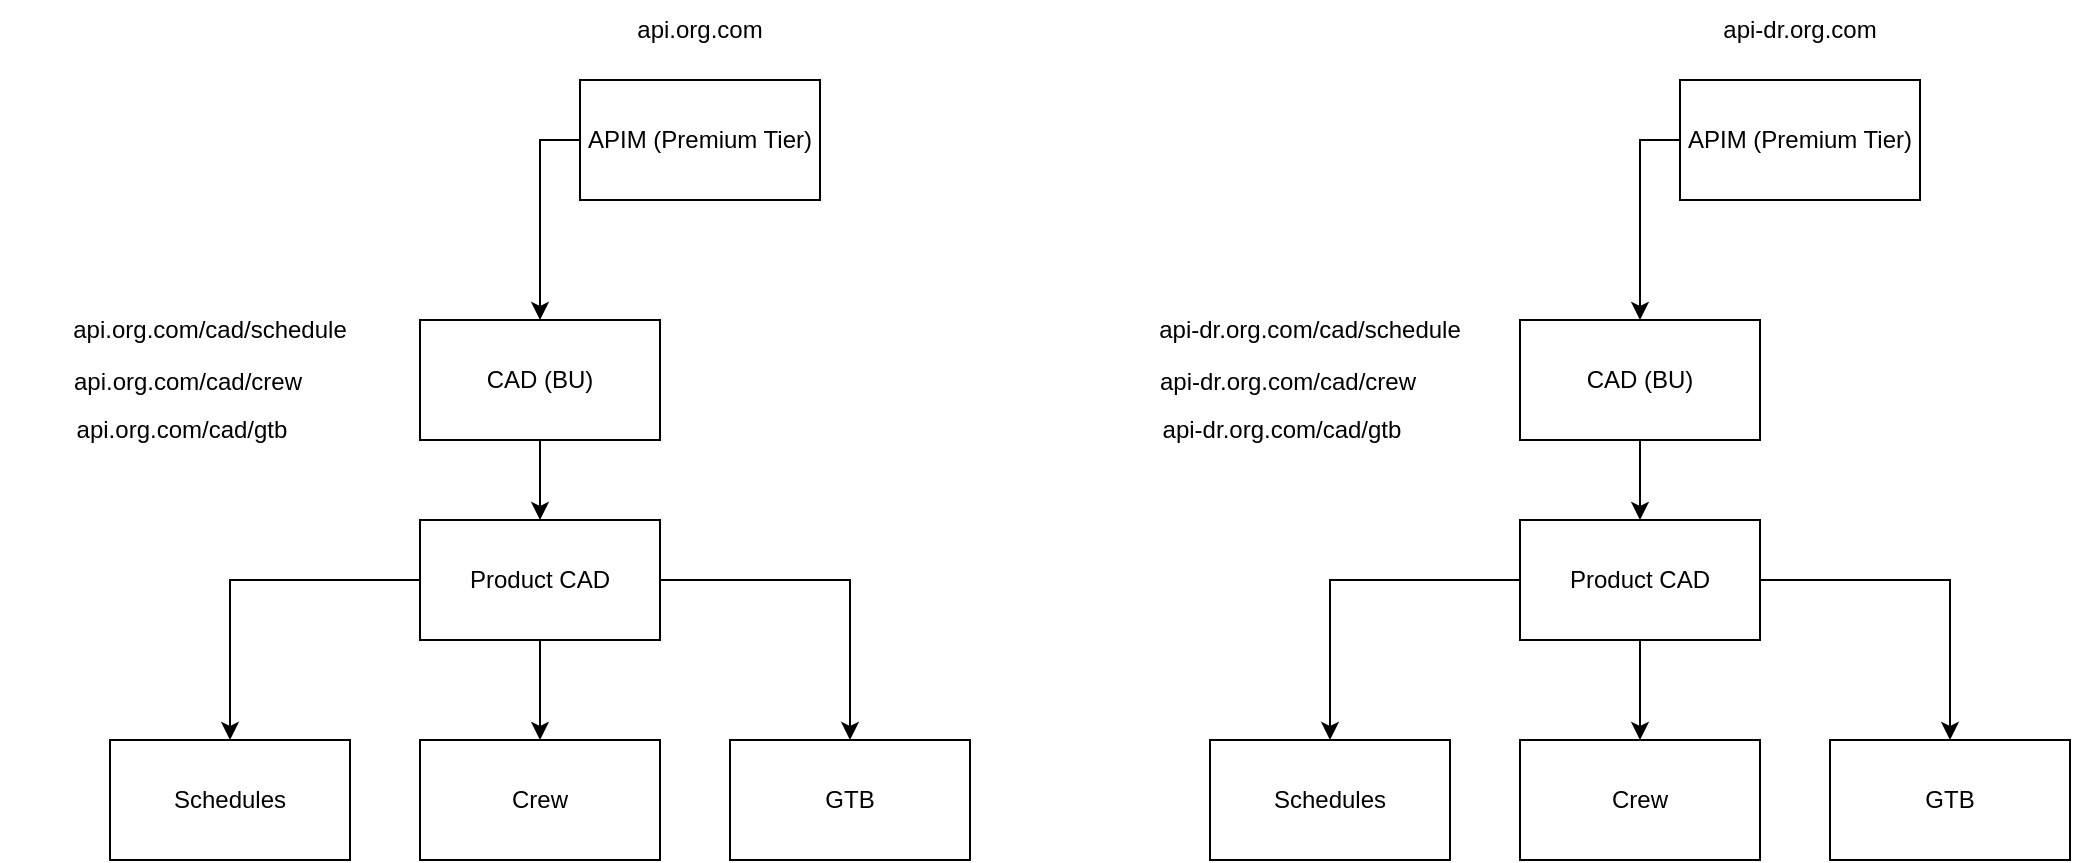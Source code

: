 <mxfile version="28.2.5">
  <diagram name="Page-1" id="3matBruSAcgj6_KvUqIw">
    <mxGraphModel dx="2297" dy="1154" grid="1" gridSize="10" guides="1" tooltips="1" connect="1" arrows="1" fold="1" page="1" pageScale="1" pageWidth="1100" pageHeight="850" math="0" shadow="0">
      <root>
        <mxCell id="0" />
        <mxCell id="1" parent="0" />
        <mxCell id="Lt6OHq9H0NEp2cN9ZZlA-55" style="edgeStyle=orthogonalEdgeStyle;rounded=0;orthogonalLoop=1;jettySize=auto;html=1;exitX=0.75;exitY=1;exitDx=0;exitDy=0;entryX=0.5;entryY=0;entryDx=0;entryDy=0;" parent="1" target="Lt6OHq9H0NEp2cN9ZZlA-32" edge="1">
          <mxGeometry relative="1" as="geometry">
            <Array as="points">
              <mxPoint x="170" y="510" />
              <mxPoint x="170" y="640" />
              <mxPoint x="470" y="640" />
            </Array>
            <mxPoint x="200" y="510" as="sourcePoint" />
          </mxGeometry>
        </mxCell>
        <mxCell id="Lt6OHq9H0NEp2cN9ZZlA-50" style="edgeStyle=orthogonalEdgeStyle;rounded=0;orthogonalLoop=1;jettySize=auto;html=1;exitX=0.5;exitY=1;exitDx=0;exitDy=0;entryX=0.5;entryY=0;entryDx=0;entryDy=0;" parent="1" target="Lt6OHq9H0NEp2cN9ZZlA-35" edge="1">
          <mxGeometry relative="1" as="geometry">
            <mxPoint x="320" y="510" as="sourcePoint" />
          </mxGeometry>
        </mxCell>
        <mxCell id="Lt6OHq9H0NEp2cN9ZZlA-51" style="edgeStyle=orthogonalEdgeStyle;rounded=0;orthogonalLoop=1;jettySize=auto;html=1;exitX=0.5;exitY=1;exitDx=0;exitDy=0;entryX=0.5;entryY=0;entryDx=0;entryDy=0;" parent="1" target="Lt6OHq9H0NEp2cN9ZZlA-34" edge="1">
          <mxGeometry relative="1" as="geometry">
            <mxPoint x="320" y="510" as="sourcePoint" />
          </mxGeometry>
        </mxCell>
        <mxCell id="Lt6OHq9H0NEp2cN9ZZlA-56" style="edgeStyle=orthogonalEdgeStyle;rounded=0;orthogonalLoop=1;jettySize=auto;html=1;exitX=0;exitY=0.5;exitDx=0;exitDy=0;entryX=0.5;entryY=0;entryDx=0;entryDy=0;" parent="1" source="Lt6OHq9H0NEp2cN9ZZlA-12" target="Lt6OHq9H0NEp2cN9ZZlA-13" edge="1">
          <mxGeometry relative="1" as="geometry" />
        </mxCell>
        <mxCell id="Lt6OHq9H0NEp2cN9ZZlA-12" value="APIM (Premium Tier)" style="rounded=0;whiteSpace=wrap;html=1;" parent="1" vertex="1">
          <mxGeometry x="323" y="160" width="120" height="60" as="geometry" />
        </mxCell>
        <mxCell id="Lt6OHq9H0NEp2cN9ZZlA-57" style="edgeStyle=orthogonalEdgeStyle;rounded=0;orthogonalLoop=1;jettySize=auto;html=1;exitX=0.5;exitY=1;exitDx=0;exitDy=0;entryX=0.5;entryY=0;entryDx=0;entryDy=0;" parent="1" source="Lt6OHq9H0NEp2cN9ZZlA-13" target="Lt6OHq9H0NEp2cN9ZZlA-14" edge="1">
          <mxGeometry relative="1" as="geometry" />
        </mxCell>
        <mxCell id="Lt6OHq9H0NEp2cN9ZZlA-13" value="CAD (BU)" style="rounded=0;whiteSpace=wrap;html=1;" parent="1" vertex="1">
          <mxGeometry x="243" y="280" width="120" height="60" as="geometry" />
        </mxCell>
        <mxCell id="Lt6OHq9H0NEp2cN9ZZlA-58" style="edgeStyle=orthogonalEdgeStyle;rounded=0;orthogonalLoop=1;jettySize=auto;html=1;exitX=0;exitY=0.5;exitDx=0;exitDy=0;entryX=0.5;entryY=0;entryDx=0;entryDy=0;" parent="1" source="Lt6OHq9H0NEp2cN9ZZlA-14" target="Lt6OHq9H0NEp2cN9ZZlA-27" edge="1">
          <mxGeometry relative="1" as="geometry" />
        </mxCell>
        <mxCell id="Lt6OHq9H0NEp2cN9ZZlA-59" style="edgeStyle=orthogonalEdgeStyle;rounded=0;orthogonalLoop=1;jettySize=auto;html=1;exitX=0.5;exitY=1;exitDx=0;exitDy=0;entryX=0.5;entryY=0;entryDx=0;entryDy=0;" parent="1" source="Lt6OHq9H0NEp2cN9ZZlA-14" target="Lt6OHq9H0NEp2cN9ZZlA-28" edge="1">
          <mxGeometry relative="1" as="geometry" />
        </mxCell>
        <mxCell id="Lt6OHq9H0NEp2cN9ZZlA-60" style="edgeStyle=orthogonalEdgeStyle;rounded=0;orthogonalLoop=1;jettySize=auto;html=1;exitX=1;exitY=0.5;exitDx=0;exitDy=0;entryX=0.5;entryY=0;entryDx=0;entryDy=0;" parent="1" source="Lt6OHq9H0NEp2cN9ZZlA-14" target="Lt6OHq9H0NEp2cN9ZZlA-29" edge="1">
          <mxGeometry relative="1" as="geometry" />
        </mxCell>
        <mxCell id="Lt6OHq9H0NEp2cN9ZZlA-14" value="Product CAD" style="rounded=0;whiteSpace=wrap;html=1;" parent="1" vertex="1">
          <mxGeometry x="243" y="380" width="120" height="60" as="geometry" />
        </mxCell>
        <mxCell id="Lt6OHq9H0NEp2cN9ZZlA-27" value="Schedules" style="rounded=0;whiteSpace=wrap;html=1;" parent="1" vertex="1">
          <mxGeometry x="88" y="490" width="120" height="60" as="geometry" />
        </mxCell>
        <mxCell id="Lt6OHq9H0NEp2cN9ZZlA-28" value="Crew" style="rounded=0;whiteSpace=wrap;html=1;" parent="1" vertex="1">
          <mxGeometry x="243" y="490" width="120" height="60" as="geometry" />
        </mxCell>
        <mxCell id="Lt6OHq9H0NEp2cN9ZZlA-29" value="GTB" style="rounded=0;whiteSpace=wrap;html=1;" parent="1" vertex="1">
          <mxGeometry x="398" y="490" width="120" height="60" as="geometry" />
        </mxCell>
        <mxCell id="Lt6OHq9H0NEp2cN9ZZlA-67" value="api.org.com/cad/schedule" style="text;html=1;align=center;verticalAlign=middle;whiteSpace=wrap;rounded=0;" parent="1" vertex="1">
          <mxGeometry x="33" y="270" width="210" height="30" as="geometry" />
        </mxCell>
        <mxCell id="Lt6OHq9H0NEp2cN9ZZlA-68" value="api.org.com/cad/crew" style="text;html=1;align=center;verticalAlign=middle;whiteSpace=wrap;rounded=0;" parent="1" vertex="1">
          <mxGeometry x="37" y="296" width="180" height="30" as="geometry" />
        </mxCell>
        <mxCell id="Lt6OHq9H0NEp2cN9ZZlA-69" value="api.org.com/cad/gtb" style="text;html=1;align=center;verticalAlign=middle;whiteSpace=wrap;rounded=0;" parent="1" vertex="1">
          <mxGeometry x="34" y="320" width="180" height="30" as="geometry" />
        </mxCell>
        <mxCell id="Lt6OHq9H0NEp2cN9ZZlA-73" value="api.org.com" style="text;html=1;align=center;verticalAlign=middle;whiteSpace=wrap;rounded=0;" parent="1" vertex="1">
          <mxGeometry x="323" y="120" width="120" height="30" as="geometry" />
        </mxCell>
        <mxCell id="Lt6OHq9H0NEp2cN9ZZlA-74" style="edgeStyle=orthogonalEdgeStyle;rounded=0;orthogonalLoop=1;jettySize=auto;html=1;exitX=0;exitY=0.5;exitDx=0;exitDy=0;entryX=0.5;entryY=0;entryDx=0;entryDy=0;" parent="1" source="Lt6OHq9H0NEp2cN9ZZlA-75" target="Lt6OHq9H0NEp2cN9ZZlA-77" edge="1">
          <mxGeometry relative="1" as="geometry" />
        </mxCell>
        <mxCell id="Lt6OHq9H0NEp2cN9ZZlA-75" value="APIM (Premium Tier)" style="rounded=0;whiteSpace=wrap;html=1;" parent="1" vertex="1">
          <mxGeometry x="873" y="160" width="120" height="60" as="geometry" />
        </mxCell>
        <mxCell id="Lt6OHq9H0NEp2cN9ZZlA-76" style="edgeStyle=orthogonalEdgeStyle;rounded=0;orthogonalLoop=1;jettySize=auto;html=1;exitX=0.5;exitY=1;exitDx=0;exitDy=0;entryX=0.5;entryY=0;entryDx=0;entryDy=0;" parent="1" source="Lt6OHq9H0NEp2cN9ZZlA-77" target="Lt6OHq9H0NEp2cN9ZZlA-81" edge="1">
          <mxGeometry relative="1" as="geometry" />
        </mxCell>
        <mxCell id="Lt6OHq9H0NEp2cN9ZZlA-77" value="CAD (BU)" style="rounded=0;whiteSpace=wrap;html=1;" parent="1" vertex="1">
          <mxGeometry x="793" y="280" width="120" height="60" as="geometry" />
        </mxCell>
        <mxCell id="Lt6OHq9H0NEp2cN9ZZlA-78" style="edgeStyle=orthogonalEdgeStyle;rounded=0;orthogonalLoop=1;jettySize=auto;html=1;exitX=0;exitY=0.5;exitDx=0;exitDy=0;entryX=0.5;entryY=0;entryDx=0;entryDy=0;" parent="1" source="Lt6OHq9H0NEp2cN9ZZlA-81" target="Lt6OHq9H0NEp2cN9ZZlA-82" edge="1">
          <mxGeometry relative="1" as="geometry" />
        </mxCell>
        <mxCell id="Lt6OHq9H0NEp2cN9ZZlA-79" style="edgeStyle=orthogonalEdgeStyle;rounded=0;orthogonalLoop=1;jettySize=auto;html=1;exitX=0.5;exitY=1;exitDx=0;exitDy=0;entryX=0.5;entryY=0;entryDx=0;entryDy=0;" parent="1" source="Lt6OHq9H0NEp2cN9ZZlA-81" target="Lt6OHq9H0NEp2cN9ZZlA-83" edge="1">
          <mxGeometry relative="1" as="geometry" />
        </mxCell>
        <mxCell id="Lt6OHq9H0NEp2cN9ZZlA-80" style="edgeStyle=orthogonalEdgeStyle;rounded=0;orthogonalLoop=1;jettySize=auto;html=1;exitX=1;exitY=0.5;exitDx=0;exitDy=0;entryX=0.5;entryY=0;entryDx=0;entryDy=0;" parent="1" source="Lt6OHq9H0NEp2cN9ZZlA-81" target="Lt6OHq9H0NEp2cN9ZZlA-84" edge="1">
          <mxGeometry relative="1" as="geometry" />
        </mxCell>
        <mxCell id="Lt6OHq9H0NEp2cN9ZZlA-81" value="Product CAD" style="rounded=0;whiteSpace=wrap;html=1;" parent="1" vertex="1">
          <mxGeometry x="793" y="380" width="120" height="60" as="geometry" />
        </mxCell>
        <mxCell id="Lt6OHq9H0NEp2cN9ZZlA-82" value="Schedules" style="rounded=0;whiteSpace=wrap;html=1;" parent="1" vertex="1">
          <mxGeometry x="638" y="490" width="120" height="60" as="geometry" />
        </mxCell>
        <mxCell id="Lt6OHq9H0NEp2cN9ZZlA-83" value="Crew" style="rounded=0;whiteSpace=wrap;html=1;" parent="1" vertex="1">
          <mxGeometry x="793" y="490" width="120" height="60" as="geometry" />
        </mxCell>
        <mxCell id="Lt6OHq9H0NEp2cN9ZZlA-84" value="GTB" style="rounded=0;whiteSpace=wrap;html=1;" parent="1" vertex="1">
          <mxGeometry x="948" y="490" width="120" height="60" as="geometry" />
        </mxCell>
        <mxCell id="Lt6OHq9H0NEp2cN9ZZlA-85" value="api-dr.org.com/cad/schedule" style="text;html=1;align=center;verticalAlign=middle;whiteSpace=wrap;rounded=0;" parent="1" vertex="1">
          <mxGeometry x="583" y="270" width="210" height="30" as="geometry" />
        </mxCell>
        <mxCell id="Lt6OHq9H0NEp2cN9ZZlA-86" value="api-dr.org.com/cad/crew" style="text;html=1;align=center;verticalAlign=middle;whiteSpace=wrap;rounded=0;" parent="1" vertex="1">
          <mxGeometry x="587" y="296" width="180" height="30" as="geometry" />
        </mxCell>
        <mxCell id="Lt6OHq9H0NEp2cN9ZZlA-87" value="api-dr.org.com/cad/gtb" style="text;html=1;align=center;verticalAlign=middle;whiteSpace=wrap;rounded=0;" parent="1" vertex="1">
          <mxGeometry x="584" y="320" width="180" height="30" as="geometry" />
        </mxCell>
        <mxCell id="Lt6OHq9H0NEp2cN9ZZlA-88" value="api-dr.org.com" style="text;html=1;align=center;verticalAlign=middle;whiteSpace=wrap;rounded=0;" parent="1" vertex="1">
          <mxGeometry x="873" y="120" width="120" height="30" as="geometry" />
        </mxCell>
      </root>
    </mxGraphModel>
  </diagram>
</mxfile>
